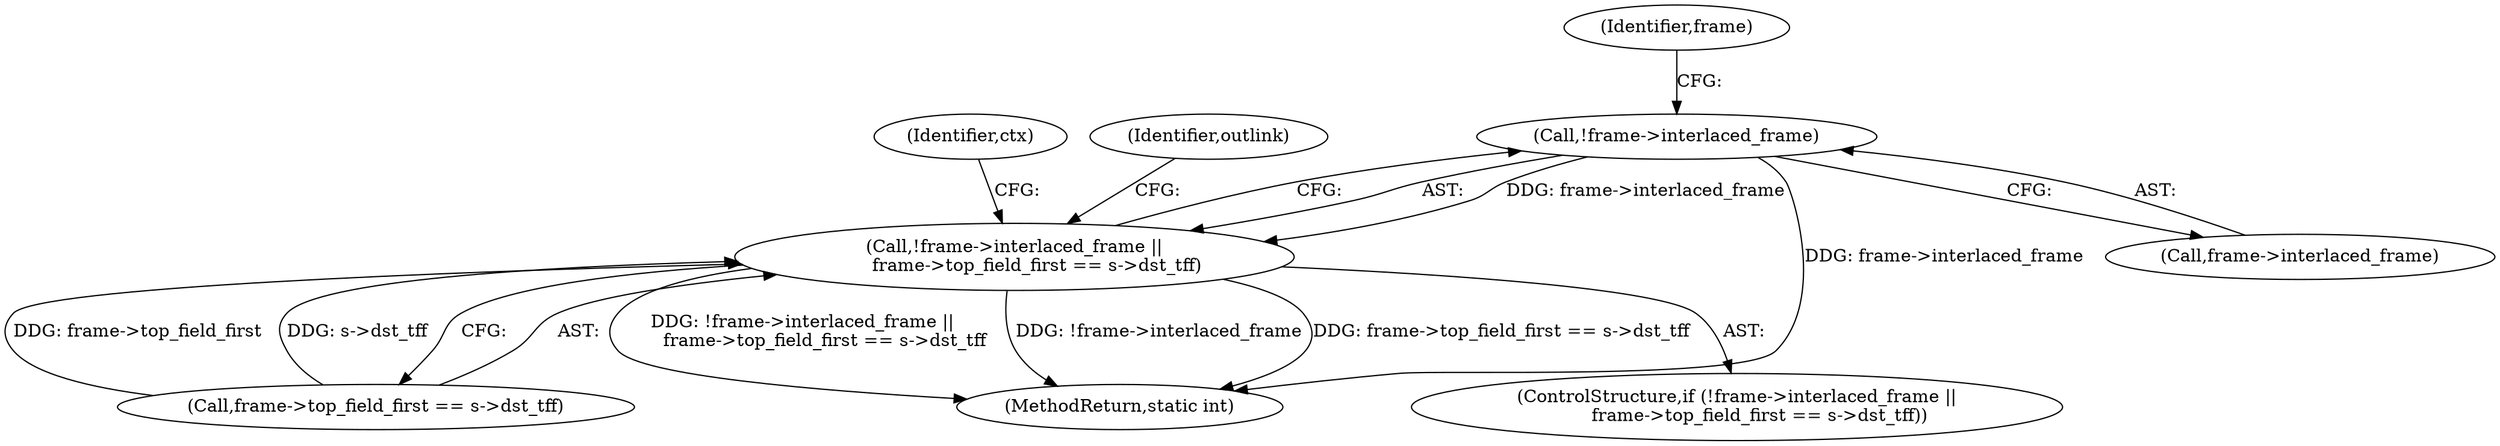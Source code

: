digraph "0_FFmpeg_e43a0a232dbf6d3c161823c2e07c52e76227a1bc_2@pointer" {
"1000134" [label="(Call,!frame->interlaced_frame)"];
"1000133" [label="(Call,!frame->interlaced_frame ||\n        frame->top_field_first == s->dst_tff)"];
"1000150" [label="(Identifier,ctx)"];
"1000138" [label="(Call,frame->top_field_first == s->dst_tff)"];
"1000134" [label="(Call,!frame->interlaced_frame)"];
"1000133" [label="(Call,!frame->interlaced_frame ||\n        frame->top_field_first == s->dst_tff)"];
"1000147" [label="(Identifier,outlink)"];
"1000299" [label="(MethodReturn,static int)"];
"1000132" [label="(ControlStructure,if (!frame->interlaced_frame ||\n        frame->top_field_first == s->dst_tff))"];
"1000135" [label="(Call,frame->interlaced_frame)"];
"1000140" [label="(Identifier,frame)"];
"1000134" -> "1000133"  [label="AST: "];
"1000134" -> "1000135"  [label="CFG: "];
"1000135" -> "1000134"  [label="AST: "];
"1000140" -> "1000134"  [label="CFG: "];
"1000133" -> "1000134"  [label="CFG: "];
"1000134" -> "1000299"  [label="DDG: frame->interlaced_frame"];
"1000134" -> "1000133"  [label="DDG: frame->interlaced_frame"];
"1000133" -> "1000132"  [label="AST: "];
"1000133" -> "1000138"  [label="CFG: "];
"1000138" -> "1000133"  [label="AST: "];
"1000147" -> "1000133"  [label="CFG: "];
"1000150" -> "1000133"  [label="CFG: "];
"1000133" -> "1000299"  [label="DDG: !frame->interlaced_frame ||\n        frame->top_field_first == s->dst_tff"];
"1000133" -> "1000299"  [label="DDG: !frame->interlaced_frame"];
"1000133" -> "1000299"  [label="DDG: frame->top_field_first == s->dst_tff"];
"1000138" -> "1000133"  [label="DDG: frame->top_field_first"];
"1000138" -> "1000133"  [label="DDG: s->dst_tff"];
}
